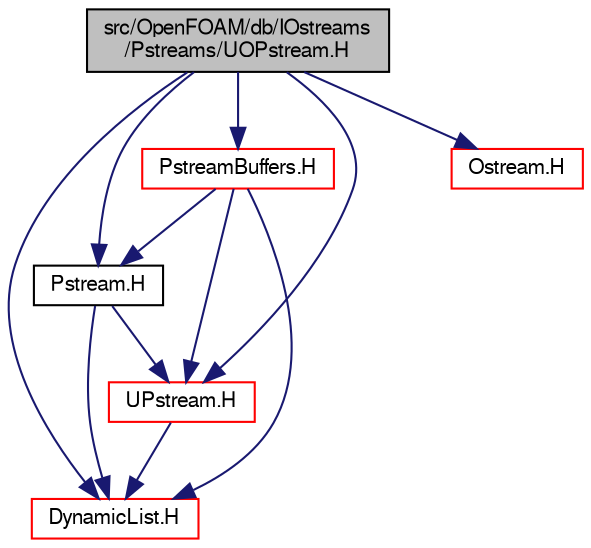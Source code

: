 digraph "src/OpenFOAM/db/IOstreams/Pstreams/UOPstream.H"
{
  bgcolor="transparent";
  edge [fontname="FreeSans",fontsize="10",labelfontname="FreeSans",labelfontsize="10"];
  node [fontname="FreeSans",fontsize="10",shape=record];
  Node0 [label="src/OpenFOAM/db/IOstreams\l/Pstreams/UOPstream.H",height=0.2,width=0.4,color="black", fillcolor="grey75", style="filled", fontcolor="black"];
  Node0 -> Node1 [color="midnightblue",fontsize="10",style="solid",fontname="FreeSans"];
  Node1 [label="Pstream.H",height=0.2,width=0.4,color="black",URL="$a09134.html"];
  Node1 -> Node2 [color="midnightblue",fontsize="10",style="solid",fontname="FreeSans"];
  Node2 [label="UPstream.H",height=0.2,width=0.4,color="red",URL="$a09164.html"];
  Node2 -> Node51 [color="midnightblue",fontsize="10",style="solid",fontname="FreeSans"];
  Node51 [label="DynamicList.H",height=0.2,width=0.4,color="red",URL="$a08633.html"];
  Node1 -> Node51 [color="midnightblue",fontsize="10",style="solid",fontname="FreeSans"];
  Node0 -> Node2 [color="midnightblue",fontsize="10",style="solid",fontname="FreeSans"];
  Node0 -> Node25 [color="midnightblue",fontsize="10",style="solid",fontname="FreeSans"];
  Node25 [label="Ostream.H",height=0.2,width=0.4,color="red",URL="$a09098.html"];
  Node0 -> Node51 [color="midnightblue",fontsize="10",style="solid",fontname="FreeSans"];
  Node0 -> Node70 [color="midnightblue",fontsize="10",style="solid",fontname="FreeSans"];
  Node70 [label="PstreamBuffers.H",height=0.2,width=0.4,color="red",URL="$a09140.html"];
  Node70 -> Node1 [color="midnightblue",fontsize="10",style="solid",fontname="FreeSans"];
  Node70 -> Node51 [color="midnightblue",fontsize="10",style="solid",fontname="FreeSans"];
  Node70 -> Node2 [color="midnightblue",fontsize="10",style="solid",fontname="FreeSans"];
}
